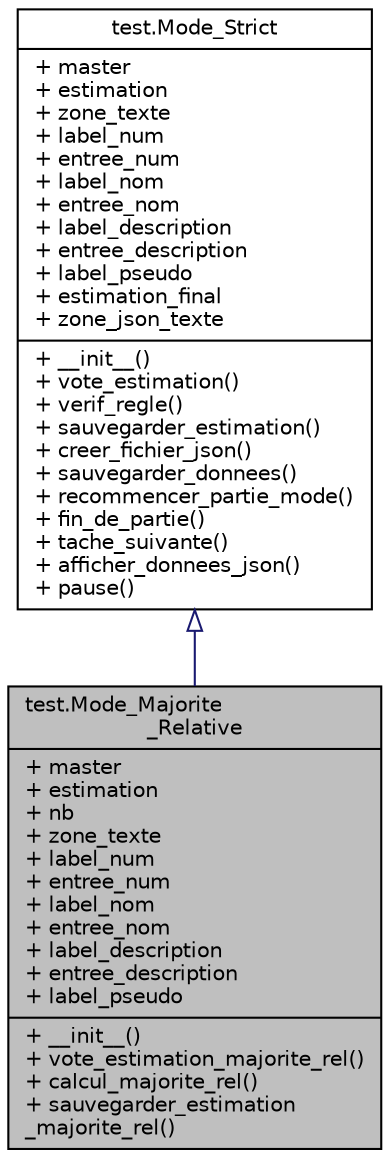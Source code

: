 digraph "test.Mode_Majorite_Relative"
{
  edge [fontname="Helvetica",fontsize="10",labelfontname="Helvetica",labelfontsize="10"];
  node [fontname="Helvetica",fontsize="10",shape=record];
  Node0 [label="{test.Mode_Majorite\l_Relative\n|+ master\l+ estimation\l+ nb\l+ zone_texte\l+ label_num\l+ entree_num\l+ label_nom\l+ entree_nom\l+ label_description\l+ entree_description\l+ label_pseudo\l|+ __init__()\l+ vote_estimation_majorite_rel()\l+ calcul_majorite_rel()\l+ sauvegarder_estimation\l_majorite_rel()\l}",height=0.2,width=0.4,color="black", fillcolor="grey75", style="filled", fontcolor="black"];
  Node1 -> Node0 [dir="back",color="midnightblue",fontsize="10",style="solid",arrowtail="onormal",fontname="Helvetica"];
  Node1 [label="{test.Mode_Strict\n|+ master\l+ estimation\l+ zone_texte\l+ label_num\l+ entree_num\l+ label_nom\l+ entree_nom\l+ label_description\l+ entree_description\l+ label_pseudo\l+ estimation_final\l+ zone_json_texte\l|+ __init__()\l+ vote_estimation()\l+ verif_regle()\l+ sauvegarder_estimation()\l+ creer_fichier_json()\l+ sauvegarder_donnees()\l+ recommencer_partie_mode()\l+ fin_de_partie()\l+ tache_suivante()\l+ afficher_donnees_json()\l+ pause()\l}",height=0.2,width=0.4,color="black", fillcolor="white", style="filled",URL="$classtest_1_1_mode___strict.html"];
}
